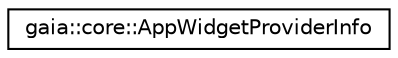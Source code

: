 digraph G
{
  edge [fontname="Helvetica",fontsize="10",labelfontname="Helvetica",labelfontsize="10"];
  node [fontname="Helvetica",fontsize="10",shape=record];
  rankdir=LR;
  Node1 [label="gaia::core::AppWidgetProviderInfo",height=0.2,width=0.4,color="black", fillcolor="white", style="filled",URL="$d4/d13/classgaia_1_1core_1_1_app_widget_provider_info.html",tooltip="Describes the meta data for an installed AppWidget provider."];
}
